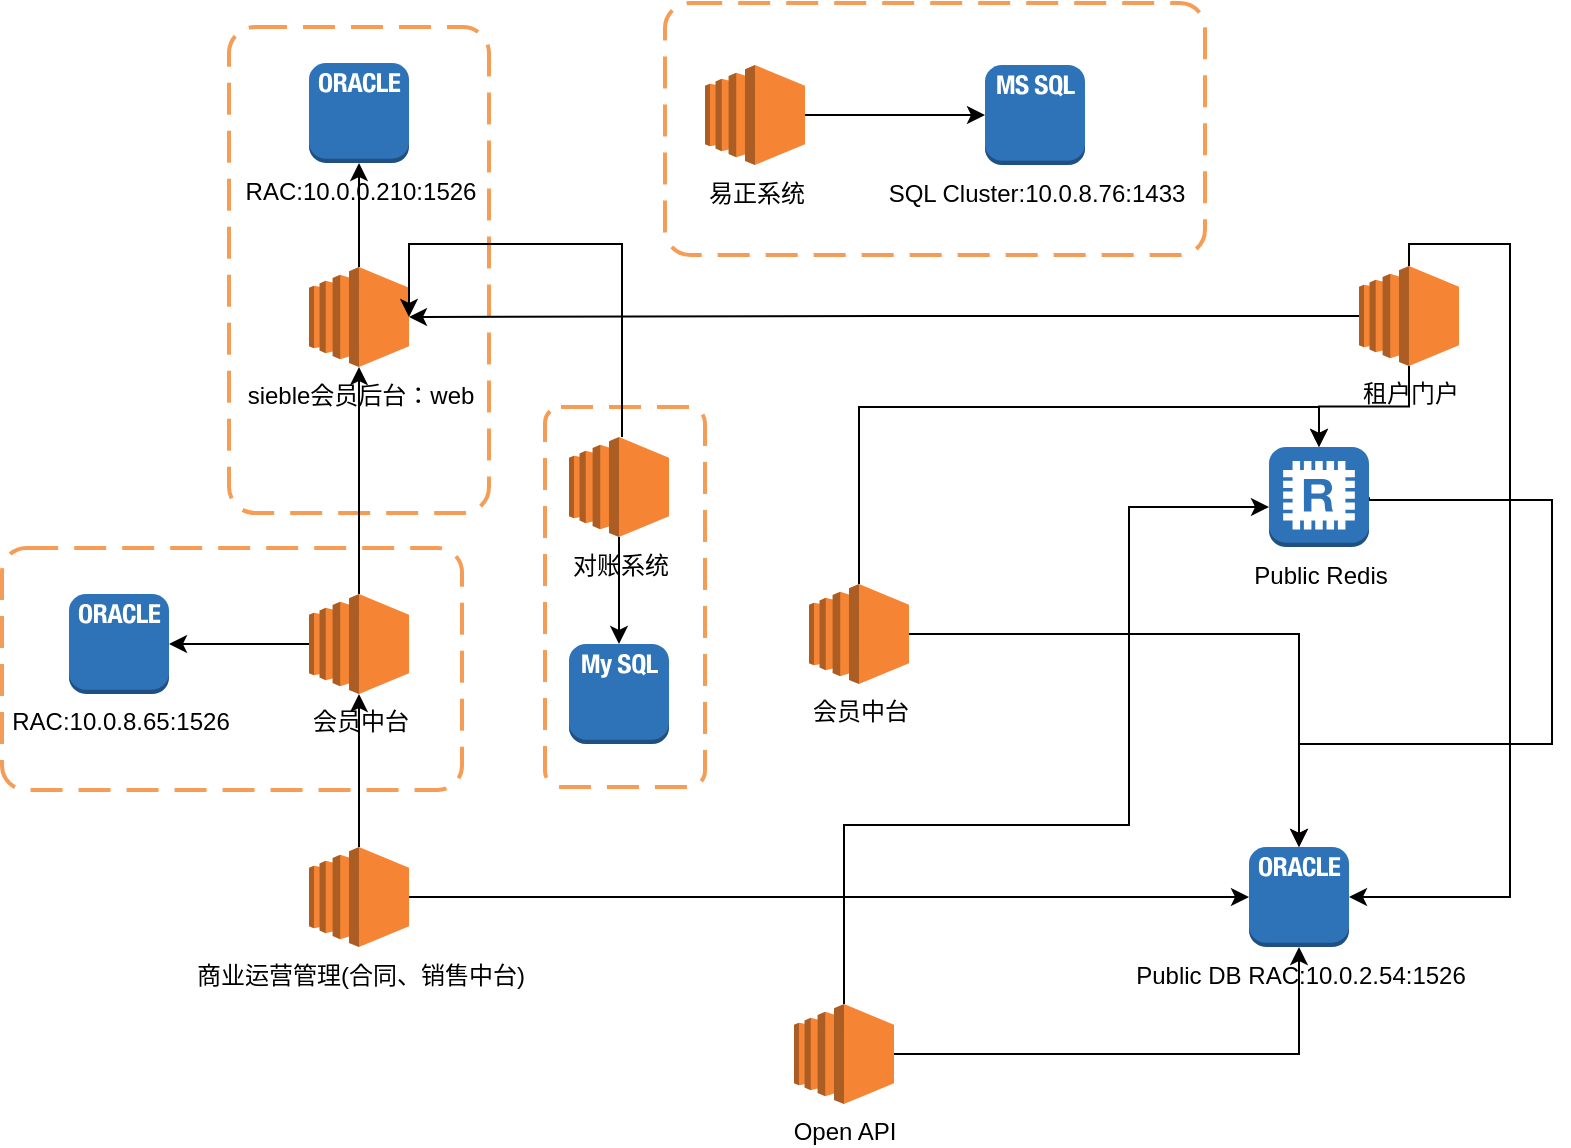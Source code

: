<mxfile version="11.0.2" type="github"><diagram id="WcIbK8Jtm2Gw_TKqX45j" name="Page-1"><mxGraphModel dx="2672" dy="811" grid="1" gridSize="10" guides="1" tooltips="1" connect="1" arrows="1" fold="1" page="1" pageScale="1" pageWidth="1169" pageHeight="827" math="0" shadow="0"><root><mxCell id="0"/><mxCell id="1" parent="0"/><mxCell id="Ty6wrX1cqD6CC8-uzfXj-47" value="" style="rounded=1;arcSize=10;dashed=1;strokeColor=#F59D56;fillColor=none;gradientColor=none;dashPattern=8 4;strokeWidth=2;" parent="1" vertex="1"><mxGeometry x="-554.5" y="89.5" width="270" height="126" as="geometry"/></mxCell><mxCell id="Ty6wrX1cqD6CC8-uzfXj-46" value="" style="rounded=1;arcSize=10;dashed=1;strokeColor=#F59D56;fillColor=none;gradientColor=none;dashPattern=8 4;strokeWidth=2;" parent="1" vertex="1"><mxGeometry x="-614.5" y="291.5" width="80" height="190" as="geometry"/></mxCell><mxCell id="Ty6wrX1cqD6CC8-uzfXj-41" value="" style="rounded=1;arcSize=10;dashed=1;strokeColor=#F59D56;fillColor=none;gradientColor=none;dashPattern=8 4;strokeWidth=2;" parent="1" vertex="1"><mxGeometry x="-886" y="362" width="230" height="121" as="geometry"/></mxCell><mxCell id="Ty6wrX1cqD6CC8-uzfXj-42" value="" style="rounded=1;arcSize=10;dashed=1;strokeColor=#F59D56;fillColor=none;gradientColor=none;dashPattern=8 4;strokeWidth=2;" parent="1" vertex="1"><mxGeometry x="-772.5" y="101.5" width="130" height="243" as="geometry"/></mxCell><mxCell id="Ty6wrX1cqD6CC8-uzfXj-32" style="edgeStyle=orthogonalEdgeStyle;rounded=0;orthogonalLoop=1;jettySize=auto;html=1;" parent="1" source="Ty6wrX1cqD6CC8-uzfXj-3" target="Ty6wrX1cqD6CC8-uzfXj-30" edge="1"><mxGeometry relative="1" as="geometry"><mxPoint x="-762.5" y="251.5" as="targetPoint"/></mxGeometry></mxCell><mxCell id="Ty6wrX1cqD6CC8-uzfXj-3" value="sieble会员后台：web" style="outlineConnect=0;dashed=0;verticalLabelPosition=bottom;verticalAlign=top;align=center;html=1;shape=mxgraph.aws3.ec2;fillColor=#F58534;gradientColor=none;" parent="1" vertex="1"><mxGeometry x="-732.5" y="221.5" width="50" height="50" as="geometry"/></mxCell><mxCell id="Ty6wrX1cqD6CC8-uzfXj-45" value="" style="edgeStyle=orthogonalEdgeStyle;rounded=0;orthogonalLoop=1;jettySize=auto;html=1;entryX=0.5;entryY=0;entryDx=0;entryDy=0;entryPerimeter=0;" parent="1" source="Ty6wrX1cqD6CC8-uzfXj-10" target="Ty6wrX1cqD6CC8-uzfXj-43" edge="1"><mxGeometry relative="1" as="geometry"><mxPoint x="-577.5" y="436.5" as="targetPoint"/></mxGeometry></mxCell><mxCell id="Ty6wrX1cqD6CC8-uzfXj-57" value="" style="edgeStyle=orthogonalEdgeStyle;rounded=0;orthogonalLoop=1;jettySize=auto;html=1;entryX=1;entryY=0.5;entryDx=0;entryDy=0;entryPerimeter=0;" parent="1" source="Ty6wrX1cqD6CC8-uzfXj-10" target="Ty6wrX1cqD6CC8-uzfXj-3" edge="1"><mxGeometry relative="1" as="geometry"><mxPoint x="-577.5" y="226.5" as="targetPoint"/><Array as="points"><mxPoint x="-576" y="210"/><mxPoint x="-682" y="210"/></Array></mxGeometry></mxCell><mxCell id="Ty6wrX1cqD6CC8-uzfXj-10" value="对账系统" style="outlineConnect=0;dashed=0;verticalLabelPosition=bottom;verticalAlign=top;align=center;html=1;shape=mxgraph.aws3.ec2;fillColor=#F58534;gradientColor=none;" parent="1" vertex="1"><mxGeometry x="-602.5" y="306.5" width="50" height="50" as="geometry"/></mxCell><mxCell id="Ty6wrX1cqD6CC8-uzfXj-38" value="" style="edgeStyle=orthogonalEdgeStyle;rounded=0;orthogonalLoop=1;jettySize=auto;html=1;" parent="1" source="Ty6wrX1cqD6CC8-uzfXj-18" target="Ty6wrX1cqD6CC8-uzfXj-36" edge="1"><mxGeometry relative="1" as="geometry"><mxPoint x="-404.5" y="152" as="targetPoint"/></mxGeometry></mxCell><mxCell id="Ty6wrX1cqD6CC8-uzfXj-18" value="易正系统" style="outlineConnect=0;dashed=0;verticalLabelPosition=bottom;verticalAlign=top;align=center;html=1;shape=mxgraph.aws3.ec2;fillColor=#F58534;gradientColor=none;" parent="1" vertex="1"><mxGeometry x="-534.5" y="120.5" width="50" height="50" as="geometry"/></mxCell><mxCell id="Ty6wrX1cqD6CC8-uzfXj-34" value="" style="edgeStyle=orthogonalEdgeStyle;rounded=0;orthogonalLoop=1;jettySize=auto;html=1;" parent="1" source="Ty6wrX1cqD6CC8-uzfXj-8" target="Ty6wrX1cqD6CC8-uzfXj-33" edge="1"><mxGeometry relative="1" as="geometry"/></mxCell><mxCell id="Ty6wrX1cqD6CC8-uzfXj-35" value="" style="edgeStyle=orthogonalEdgeStyle;rounded=0;orthogonalLoop=1;jettySize=auto;html=1;" parent="1" source="Ty6wrX1cqD6CC8-uzfXj-8" target="Ty6wrX1cqD6CC8-uzfXj-3" edge="1"><mxGeometry relative="1" as="geometry"/></mxCell><mxCell id="Ty6wrX1cqD6CC8-uzfXj-8" value="会员中台" style="outlineConnect=0;dashed=0;verticalLabelPosition=bottom;verticalAlign=top;align=center;html=1;shape=mxgraph.aws3.ec2;fillColor=#F58534;gradientColor=none;" parent="1" vertex="1"><mxGeometry x="-732.5" y="385" width="50" height="50" as="geometry"/></mxCell><mxCell id="Ty6wrX1cqD6CC8-uzfXj-24" value="" style="edgeStyle=orthogonalEdgeStyle;rounded=0;orthogonalLoop=1;jettySize=auto;html=1;" parent="1" source="Ty6wrX1cqD6CC8-uzfXj-6" target="Ty6wrX1cqD6CC8-uzfXj-29" edge="1"><mxGeometry relative="1" as="geometry"><Array as="points"><mxPoint x="-460" y="536"/><mxPoint x="-460" y="536"/></Array></mxGeometry></mxCell><mxCell id="Ty6wrX1cqD6CC8-uzfXj-40" value="" style="edgeStyle=orthogonalEdgeStyle;rounded=0;orthogonalLoop=1;jettySize=auto;html=1;entryX=0.5;entryY=1;entryDx=0;entryDy=0;entryPerimeter=0;" parent="1" source="Ty6wrX1cqD6CC8-uzfXj-6" target="Ty6wrX1cqD6CC8-uzfXj-8" edge="1"><mxGeometry relative="1" as="geometry"><mxPoint x="-797.029" y="543.0" as="targetPoint"/></mxGeometry></mxCell><mxCell id="Ty6wrX1cqD6CC8-uzfXj-6" value="商业运营管理(合同、销售中台)" style="outlineConnect=0;dashed=0;verticalLabelPosition=bottom;verticalAlign=top;align=center;html=1;shape=mxgraph.aws3.ec2;fillColor=#F58534;gradientColor=none;" parent="1" vertex="1"><mxGeometry x="-732.5" y="511.5" width="50" height="50" as="geometry"/></mxCell><mxCell id="Ty6wrX1cqD6CC8-uzfXj-26" value="" style="edgeStyle=orthogonalEdgeStyle;rounded=0;orthogonalLoop=1;jettySize=auto;html=1;" parent="1" source="Ty6wrX1cqD6CC8-uzfXj-23" target="Ty6wrX1cqD6CC8-uzfXj-22" edge="1"><mxGeometry relative="1" as="geometry"><mxPoint x="-252.5" y="448" as="targetPoint"/><Array as="points"><mxPoint x="-322.5" y="500.5"/><mxPoint x="-322.5" y="341.5"/></Array></mxGeometry></mxCell><mxCell id="Ty6wrX1cqD6CC8-uzfXj-55" value="" style="edgeStyle=orthogonalEdgeStyle;rounded=0;orthogonalLoop=1;jettySize=auto;html=1;" parent="1" source="Ty6wrX1cqD6CC8-uzfXj-23" target="Ty6wrX1cqD6CC8-uzfXj-29" edge="1"><mxGeometry relative="1" as="geometry"><mxPoint x="-455.5" y="605.5" as="targetPoint"/></mxGeometry></mxCell><mxCell id="Ty6wrX1cqD6CC8-uzfXj-23" value="Open API" style="outlineConnect=0;dashed=0;verticalLabelPosition=bottom;verticalAlign=top;align=center;html=1;shape=mxgraph.aws3.ec2;fillColor=#F58534;gradientColor=none;" parent="1" vertex="1"><mxGeometry x="-490" y="590" width="50" height="50" as="geometry"/></mxCell><mxCell id="Ty6wrX1cqD6CC8-uzfXj-13" value="" style="edgeStyle=orthogonalEdgeStyle;rounded=0;orthogonalLoop=1;jettySize=auto;html=1;entryX=0.5;entryY=0;entryDx=0;entryDy=0;entryPerimeter=0;" parent="1" source="Ty6wrX1cqD6CC8-uzfXj-4" target="Ty6wrX1cqD6CC8-uzfXj-22" edge="1"><mxGeometry relative="1" as="geometry"><mxPoint x="-347.5" y="477.5" as="targetPoint"/></mxGeometry></mxCell><mxCell id="Ty6wrX1cqD6CC8-uzfXj-49" value="" style="edgeStyle=orthogonalEdgeStyle;rounded=0;orthogonalLoop=1;jettySize=auto;html=1;entryX=1;entryY=0.5;entryDx=0;entryDy=0;entryPerimeter=0;" parent="1" source="Ty6wrX1cqD6CC8-uzfXj-4" target="Ty6wrX1cqD6CC8-uzfXj-29" edge="1"><mxGeometry relative="1" as="geometry"><mxPoint x="-77.5" y="210" as="targetPoint"/><Array as="points"><mxPoint x="-132" y="210"/><mxPoint x="-132" y="537"/></Array></mxGeometry></mxCell><mxCell id="Ty6wrX1cqD6CC8-uzfXj-59" value="" style="edgeStyle=orthogonalEdgeStyle;rounded=0;orthogonalLoop=1;jettySize=auto;html=1;entryX=1;entryY=0.5;entryDx=0;entryDy=0;entryPerimeter=0;" parent="1" source="Ty6wrX1cqD6CC8-uzfXj-4" target="Ty6wrX1cqD6CC8-uzfXj-3" edge="1"><mxGeometry relative="1" as="geometry"><mxPoint x="-287.5" y="210" as="targetPoint"/></mxGeometry></mxCell><mxCell id="Ty6wrX1cqD6CC8-uzfXj-4" value="租户门户" style="outlineConnect=0;dashed=0;verticalLabelPosition=bottom;verticalAlign=top;align=center;html=1;shape=mxgraph.aws3.ec2;fillColor=#F58534;gradientColor=none;" parent="1" vertex="1"><mxGeometry x="-207.5" y="221" width="50" height="50" as="geometry"/></mxCell><mxCell id="Ty6wrX1cqD6CC8-uzfXj-17" value="" style="edgeStyle=orthogonalEdgeStyle;rounded=0;orthogonalLoop=1;jettySize=auto;html=1;entryX=0.5;entryY=0;entryDx=0;entryDy=0;entryPerimeter=0;" parent="1" source="Ty6wrX1cqD6CC8-uzfXj-14" target="Ty6wrX1cqD6CC8-uzfXj-29" edge="1"><mxGeometry relative="1" as="geometry"><mxPoint x="-202.5" y="530.5" as="targetPoint"/><Array as="points"><mxPoint x="-237.5" y="405.5"/></Array></mxGeometry></mxCell><mxCell id="Ty6wrX1cqD6CC8-uzfXj-53" value="" style="edgeStyle=orthogonalEdgeStyle;rounded=0;orthogonalLoop=1;jettySize=auto;html=1;entryX=0.5;entryY=0;entryDx=0;entryDy=0;entryPerimeter=0;" parent="1" source="Ty6wrX1cqD6CC8-uzfXj-14" target="Ty6wrX1cqD6CC8-uzfXj-22" edge="1"><mxGeometry relative="1" as="geometry"><mxPoint x="-417.167" y="321.5" as="targetPoint"/><Array as="points"><mxPoint x="-457.5" y="291.5"/><mxPoint x="-227.5" y="291.5"/></Array></mxGeometry></mxCell><mxCell id="Ty6wrX1cqD6CC8-uzfXj-14" value="会员中台" style="outlineConnect=0;dashed=0;verticalLabelPosition=bottom;verticalAlign=top;align=center;html=1;shape=mxgraph.aws3.ec2;fillColor=#F58534;gradientColor=none;" parent="1" vertex="1"><mxGeometry x="-482.5" y="380" width="50" height="50" as="geometry"/></mxCell><mxCell id="Ty6wrX1cqD6CC8-uzfXj-51" value="" style="edgeStyle=orthogonalEdgeStyle;rounded=0;orthogonalLoop=1;jettySize=auto;html=1;entryX=0.5;entryY=0;entryDx=0;entryDy=0;entryPerimeter=0;" parent="1" target="Ty6wrX1cqD6CC8-uzfXj-29" edge="1"><mxGeometry relative="1" as="geometry"><mxPoint x="-202.5" y="336.667" as="sourcePoint"/><mxPoint x="-212" y="536" as="targetPoint"/><Array as="points"><mxPoint x="-202" y="338"/><mxPoint x="-111" y="338"/><mxPoint x="-111" y="460"/><mxPoint x="-238" y="460"/></Array></mxGeometry></mxCell><mxCell id="Ty6wrX1cqD6CC8-uzfXj-22" value="Public Redis" style="outlineConnect=0;dashed=0;verticalLabelPosition=bottom;verticalAlign=top;align=center;html=1;shape=mxgraph.aws3.redis;fillColor=#2E73B8;gradientColor=none;" parent="1" vertex="1"><mxGeometry x="-252.5" y="311.5" width="50" height="50" as="geometry"/></mxCell><mxCell id="Ty6wrX1cqD6CC8-uzfXj-29" value="Public DB RAC:10.0.2.54:1526" style="outlineConnect=0;dashed=0;verticalLabelPosition=bottom;verticalAlign=top;align=center;html=1;shape=mxgraph.aws3.oracle_db_instance_2;fillColor=#2E73B8;gradientColor=none;" parent="1" vertex="1"><mxGeometry x="-262.5" y="511.5" width="50" height="50" as="geometry"/></mxCell><mxCell id="Ty6wrX1cqD6CC8-uzfXj-30" value="RAC:10.0.0.210:1526" style="outlineConnect=0;dashed=0;verticalLabelPosition=bottom;verticalAlign=top;align=center;html=1;shape=mxgraph.aws3.oracle_db_instance_2;fillColor=#2E73B8;gradientColor=none;" parent="1" vertex="1"><mxGeometry x="-732.5" y="119.5" width="50" height="50" as="geometry"/></mxCell><mxCell id="Ty6wrX1cqD6CC8-uzfXj-33" value="RAC:10.0.8.65:1526" style="outlineConnect=0;dashed=0;verticalLabelPosition=bottom;verticalAlign=top;align=center;html=1;shape=mxgraph.aws3.oracle_db_instance_2;fillColor=#2E73B8;gradientColor=none;" parent="1" vertex="1"><mxGeometry x="-852.5" y="385" width="50" height="50" as="geometry"/></mxCell><mxCell id="Ty6wrX1cqD6CC8-uzfXj-36" value="SQL Cluster:10.0.8.76:1433" style="outlineConnect=0;dashed=0;verticalLabelPosition=bottom;verticalAlign=top;align=center;html=1;shape=mxgraph.aws3.ms_sql_instance_2;fillColor=#2E73B8;gradientColor=none;" parent="1" vertex="1"><mxGeometry x="-394.5" y="120.5" width="50" height="50" as="geometry"/></mxCell><mxCell id="Ty6wrX1cqD6CC8-uzfXj-43" value="" style="outlineConnect=0;dashed=0;verticalLabelPosition=bottom;verticalAlign=top;align=center;html=1;shape=mxgraph.aws3.mysql_db_instance_2;fillColor=#2E73B8;gradientColor=none;" parent="1" vertex="1"><mxGeometry x="-602.5" y="410" width="50" height="50" as="geometry"/></mxCell></root></mxGraphModel></diagram></mxfile>